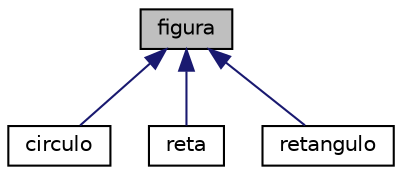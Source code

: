 digraph "figura"
{
  edge [fontname="Helvetica",fontsize="10",labelfontname="Helvetica",labelfontsize="10"];
  node [fontname="Helvetica",fontsize="10",shape=record];
  Node1 [label="figura",height=0.2,width=0.4,color="black", fillcolor="grey75", style="filled", fontcolor="black"];
  Node1 -> Node2 [dir="back",color="midnightblue",fontsize="10",style="solid",fontname="Helvetica"];
  Node2 [label="circulo",height=0.2,width=0.4,color="black", fillcolor="white", style="filled",URL="$classcirculo.html",tooltip="A classe circulo é derivada da classe figura. "];
  Node1 -> Node3 [dir="back",color="midnightblue",fontsize="10",style="solid",fontname="Helvetica"];
  Node3 [label="reta",height=0.2,width=0.4,color="black", fillcolor="white", style="filled",URL="$classreta.html",tooltip="A classe reta é derivada da classe figura. "];
  Node1 -> Node4 [dir="back",color="midnightblue",fontsize="10",style="solid",fontname="Helvetica"];
  Node4 [label="retangulo",height=0.2,width=0.4,color="black", fillcolor="white", style="filled",URL="$classretangulo.html",tooltip="A classe retângulo é derivada da classe figura. "];
}
